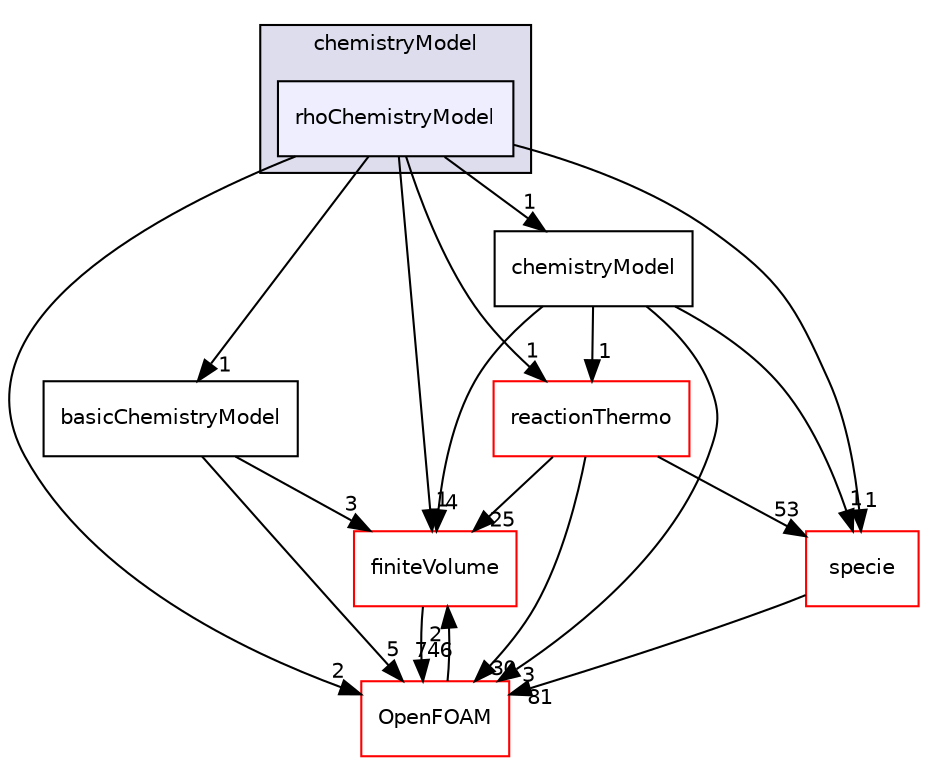 digraph "src/thermophysicalModels/chemistryModel/chemistryModel/rhoChemistryModel" {
  bgcolor=transparent;
  compound=true
  node [ fontsize="10", fontname="Helvetica"];
  edge [ labelfontsize="10", labelfontname="Helvetica"];
  subgraph clusterdir_c571401ccb489c71ff21e08e929f4e25 {
    graph [ bgcolor="#ddddee", pencolor="black", label="chemistryModel" fontname="Helvetica", fontsize="10", URL="dir_c571401ccb489c71ff21e08e929f4e25.html"]
  dir_1956a51d3d225c04c69efa24488c93e9 [shape=box, label="rhoChemistryModel", style="filled", fillcolor="#eeeeff", pencolor="black", URL="dir_1956a51d3d225c04c69efa24488c93e9.html"];
  }
  dir_77d280331ce6d5e9a87ac210cb21f492 [shape=box label="basicChemistryModel" URL="dir_77d280331ce6d5e9a87ac210cb21f492.html"];
  dir_9bd15774b555cf7259a6fa18f99fe99b [shape=box label="finiteVolume" color="red" URL="dir_9bd15774b555cf7259a6fa18f99fe99b.html"];
  dir_5c4bf53b114f4c9237cd4ef0431fc9bd [shape=box label="specie" color="red" URL="dir_5c4bf53b114f4c9237cd4ef0431fc9bd.html"];
  dir_c5473ff19b20e6ec4dfe5c310b3778a8 [shape=box label="OpenFOAM" color="red" URL="dir_c5473ff19b20e6ec4dfe5c310b3778a8.html"];
  dir_87c7a4a86ffb283740ec390ea55551cb [shape=box label="reactionThermo" color="red" URL="dir_87c7a4a86ffb283740ec390ea55551cb.html"];
  dir_a70b43a3e315c5bfbbfe2903a5c44c10 [shape=box label="chemistryModel" URL="dir_a70b43a3e315c5bfbbfe2903a5c44c10.html"];
  dir_9bd15774b555cf7259a6fa18f99fe99b->dir_c5473ff19b20e6ec4dfe5c310b3778a8 [headlabel="746", labeldistance=1.5 headhref="dir_000897_001897.html"];
  dir_77d280331ce6d5e9a87ac210cb21f492->dir_9bd15774b555cf7259a6fa18f99fe99b [headlabel="3", labeldistance=1.5 headhref="dir_002795_000897.html"];
  dir_77d280331ce6d5e9a87ac210cb21f492->dir_c5473ff19b20e6ec4dfe5c310b3778a8 [headlabel="5", labeldistance=1.5 headhref="dir_002795_001897.html"];
  dir_5c4bf53b114f4c9237cd4ef0431fc9bd->dir_c5473ff19b20e6ec4dfe5c310b3778a8 [headlabel="81", labeldistance=1.5 headhref="dir_001242_001897.html"];
  dir_c5473ff19b20e6ec4dfe5c310b3778a8->dir_9bd15774b555cf7259a6fa18f99fe99b [headlabel="2", labeldistance=1.5 headhref="dir_001897_000897.html"];
  dir_87c7a4a86ffb283740ec390ea55551cb->dir_9bd15774b555cf7259a6fa18f99fe99b [headlabel="25", labeldistance=1.5 headhref="dir_002886_000897.html"];
  dir_87c7a4a86ffb283740ec390ea55551cb->dir_5c4bf53b114f4c9237cd4ef0431fc9bd [headlabel="53", labeldistance=1.5 headhref="dir_002886_001242.html"];
  dir_87c7a4a86ffb283740ec390ea55551cb->dir_c5473ff19b20e6ec4dfe5c310b3778a8 [headlabel="30", labeldistance=1.5 headhref="dir_002886_001897.html"];
  dir_1956a51d3d225c04c69efa24488c93e9->dir_77d280331ce6d5e9a87ac210cb21f492 [headlabel="1", labeldistance=1.5 headhref="dir_002798_002795.html"];
  dir_1956a51d3d225c04c69efa24488c93e9->dir_9bd15774b555cf7259a6fa18f99fe99b [headlabel="1", labeldistance=1.5 headhref="dir_002798_000897.html"];
  dir_1956a51d3d225c04c69efa24488c93e9->dir_5c4bf53b114f4c9237cd4ef0431fc9bd [headlabel="1", labeldistance=1.5 headhref="dir_002798_001242.html"];
  dir_1956a51d3d225c04c69efa24488c93e9->dir_c5473ff19b20e6ec4dfe5c310b3778a8 [headlabel="2", labeldistance=1.5 headhref="dir_002798_001897.html"];
  dir_1956a51d3d225c04c69efa24488c93e9->dir_87c7a4a86ffb283740ec390ea55551cb [headlabel="1", labeldistance=1.5 headhref="dir_002798_002886.html"];
  dir_1956a51d3d225c04c69efa24488c93e9->dir_a70b43a3e315c5bfbbfe2903a5c44c10 [headlabel="1", labeldistance=1.5 headhref="dir_002798_002796.html"];
  dir_a70b43a3e315c5bfbbfe2903a5c44c10->dir_9bd15774b555cf7259a6fa18f99fe99b [headlabel="4", labeldistance=1.5 headhref="dir_002796_000897.html"];
  dir_a70b43a3e315c5bfbbfe2903a5c44c10->dir_5c4bf53b114f4c9237cd4ef0431fc9bd [headlabel="1", labeldistance=1.5 headhref="dir_002796_001242.html"];
  dir_a70b43a3e315c5bfbbfe2903a5c44c10->dir_c5473ff19b20e6ec4dfe5c310b3778a8 [headlabel="3", labeldistance=1.5 headhref="dir_002796_001897.html"];
  dir_a70b43a3e315c5bfbbfe2903a5c44c10->dir_87c7a4a86ffb283740ec390ea55551cb [headlabel="1", labeldistance=1.5 headhref="dir_002796_002886.html"];
}
